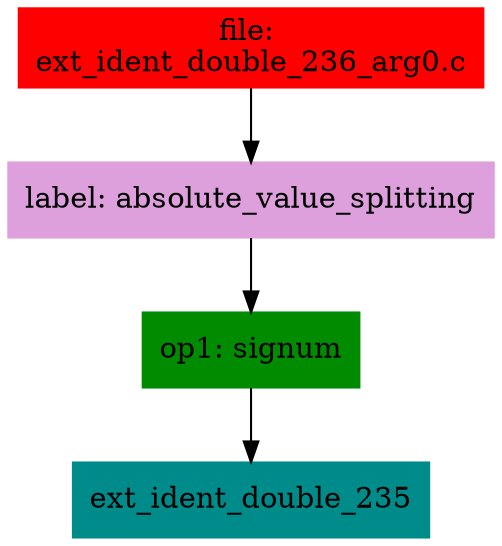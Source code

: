 digraph G {
node [shape=box]

0 [label="file: 
ext_ident_double_236_arg0.c",color=red, style=filled]
1 [label="label: absolute_value_splitting",color=plum, style=filled]
0 -> 1
2 [label="op1: signum",color=green4, style=filled]
1 -> 2
3 [label="ext_ident_double_235",color=cyan4, style=filled]
2 -> 3


}

